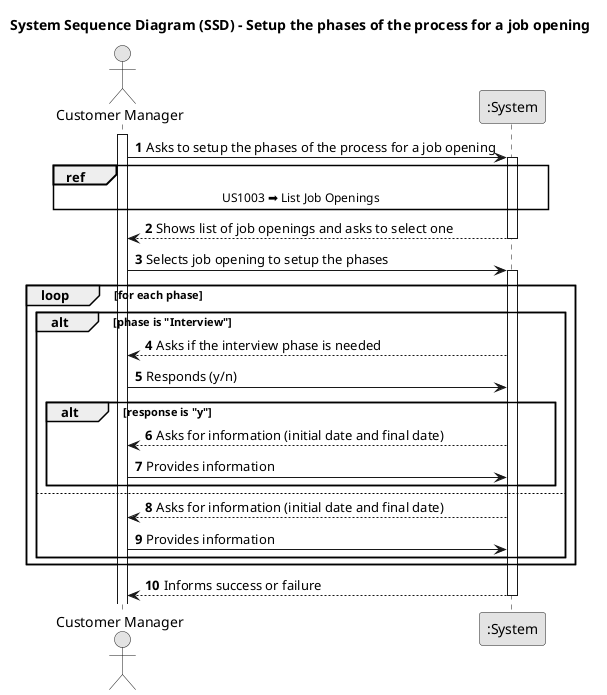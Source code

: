@startuml SSD-US1007
skinparam monochrome true
skinparam packageStyle rectangle
skinparam shadowing false

title System Sequence Diagram (SSD) - Setup the phases of the process for a job opening

autonumber

actor "Customer Manager" as CustomerManager
participant ":System" as System

activate CustomerManager

CustomerManager -> System : Asks to setup the phases of the process for a job opening
activate System
    ref over System, CustomerManager : US1003 ➡️ List Job Openings
    System --> CustomerManager : Shows list of job openings and asks to select one
deactivate System
    CustomerManager -> System : Selects job opening to setup the phases
activate System

loop for each phase
    alt phase is "Interview"
        System --> CustomerManager : Asks if the interview phase is needed
        CustomerManager -> System : Responds (y/n)
        alt response is "y"
            System --> CustomerManager : Asks for information (initial date and final date)
            CustomerManager -> System : Provides information
        end
    else
        System --> CustomerManager : Asks for information (initial date and final date)
        CustomerManager -> System : Provides information
    end
end

System --> CustomerManager : Informs success or failure
deactivate System

@enduml